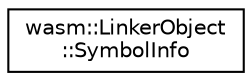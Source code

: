digraph "Graphical Class Hierarchy"
{
  edge [fontname="Helvetica",fontsize="10",labelfontname="Helvetica",labelfontsize="10"];
  node [fontname="Helvetica",fontsize="10",shape=record];
  rankdir="LR";
  Node0 [label="wasm::LinkerObject\l::SymbolInfo",height=0.2,width=0.4,color="black", fillcolor="white", style="filled",URL="$structwasm_1_1_linker_object_1_1_symbol_info.html"];
}
